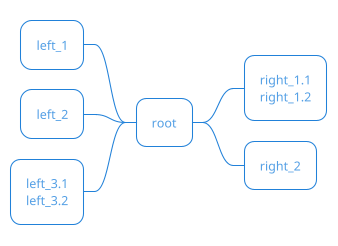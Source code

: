 ' Do not edit
' Theme Gallery
' autogenerated by script
'
@startmindmap
!$PUML_OUTLINE = "true"
!$PUML_MODE = "dark"
!theme cloudscape-design
+ root
**:right_1.1
right_1.2;
++ right_2

left side

-- left_1
-- left_2
**:left_3.1
left_3.2;
@endmindmap
